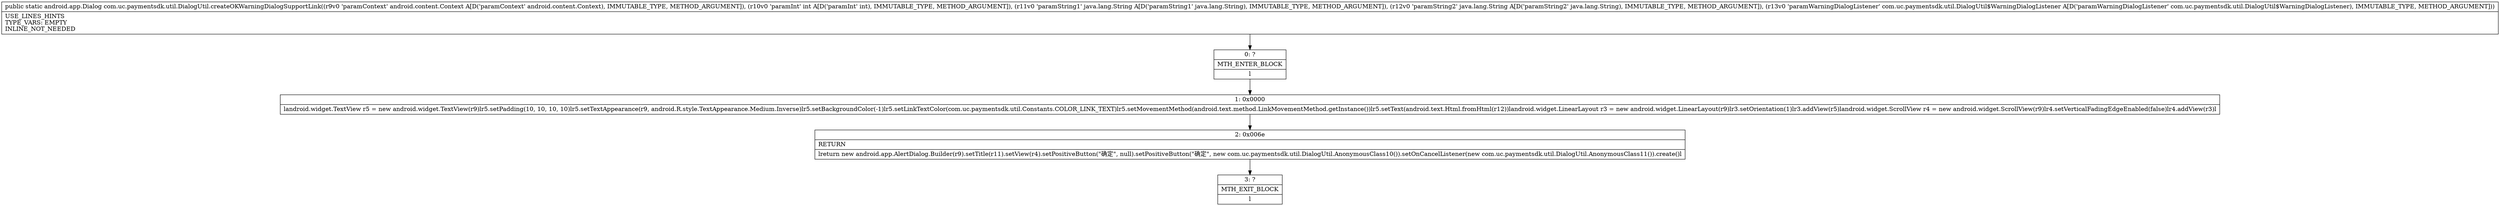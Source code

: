 digraph "CFG forcom.uc.paymentsdk.util.DialogUtil.createOKWarningDialogSupportLink(Landroid\/content\/Context;ILjava\/lang\/String;Ljava\/lang\/String;Lcom\/uc\/paymentsdk\/util\/DialogUtil$WarningDialogListener;)Landroid\/app\/Dialog;" {
Node_0 [shape=record,label="{0\:\ ?|MTH_ENTER_BLOCK\l|l}"];
Node_1 [shape=record,label="{1\:\ 0x0000|landroid.widget.TextView r5 = new android.widget.TextView(r9)lr5.setPadding(10, 10, 10, 10)lr5.setTextAppearance(r9, android.R.style.TextAppearance.Medium.Inverse)lr5.setBackgroundColor(\-1)lr5.setLinkTextColor(com.uc.paymentsdk.util.Constants.COLOR_LINK_TEXT)lr5.setMovementMethod(android.text.method.LinkMovementMethod.getInstance())lr5.setText(android.text.Html.fromHtml(r12))landroid.widget.LinearLayout r3 = new android.widget.LinearLayout(r9)lr3.setOrientation(1)lr3.addView(r5)landroid.widget.ScrollView r4 = new android.widget.ScrollView(r9)lr4.setVerticalFadingEdgeEnabled(false)lr4.addView(r3)l}"];
Node_2 [shape=record,label="{2\:\ 0x006e|RETURN\l|lreturn new android.app.AlertDialog.Builder(r9).setTitle(r11).setView(r4).setPositiveButton(\"确定\", null).setPositiveButton(\"确定\", new com.uc.paymentsdk.util.DialogUtil.AnonymousClass10()).setOnCancelListener(new com.uc.paymentsdk.util.DialogUtil.AnonymousClass11()).create()l}"];
Node_3 [shape=record,label="{3\:\ ?|MTH_EXIT_BLOCK\l|l}"];
MethodNode[shape=record,label="{public static android.app.Dialog com.uc.paymentsdk.util.DialogUtil.createOKWarningDialogSupportLink((r9v0 'paramContext' android.content.Context A[D('paramContext' android.content.Context), IMMUTABLE_TYPE, METHOD_ARGUMENT]), (r10v0 'paramInt' int A[D('paramInt' int), IMMUTABLE_TYPE, METHOD_ARGUMENT]), (r11v0 'paramString1' java.lang.String A[D('paramString1' java.lang.String), IMMUTABLE_TYPE, METHOD_ARGUMENT]), (r12v0 'paramString2' java.lang.String A[D('paramString2' java.lang.String), IMMUTABLE_TYPE, METHOD_ARGUMENT]), (r13v0 'paramWarningDialogListener' com.uc.paymentsdk.util.DialogUtil$WarningDialogListener A[D('paramWarningDialogListener' com.uc.paymentsdk.util.DialogUtil$WarningDialogListener), IMMUTABLE_TYPE, METHOD_ARGUMENT]))  | USE_LINES_HINTS\lTYPE_VARS: EMPTY\lINLINE_NOT_NEEDED\l}"];
MethodNode -> Node_0;
Node_0 -> Node_1;
Node_1 -> Node_2;
Node_2 -> Node_3;
}

